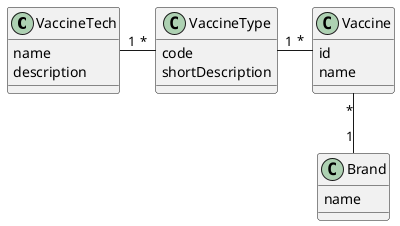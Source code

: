 @startuml
'https://plantuml.com/class-diagram

class VaccineTech {
name
description
}

class VaccineType {
code
shortDescription
}

class Vaccine {
id
name
}

class Brand {
name
}


VaccineTech "1" - "*" VaccineType
VaccineType "1" - "*" Vaccine
Vaccine "*" -down- "1" Brand

@enduml